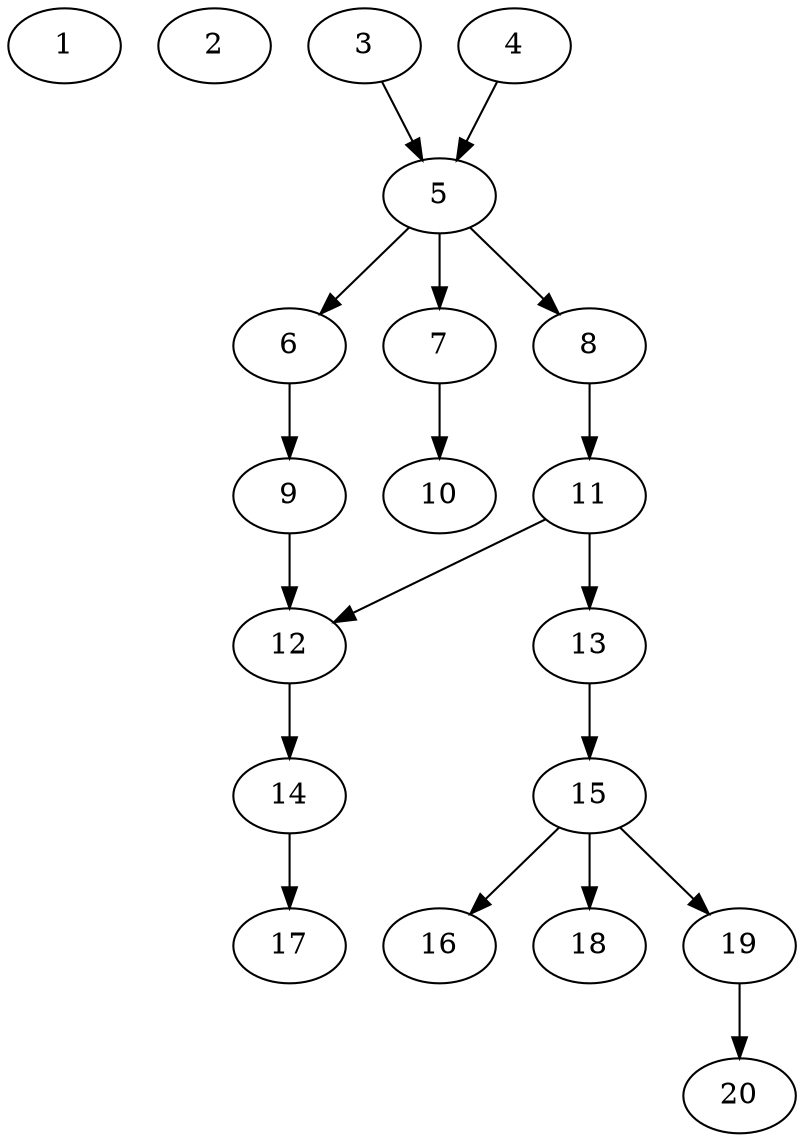 // DAG automatically generated by daggen at Sat Jul 27 15:34:46 2019
// ./daggen --dot -n 20 --ccr 0.4 --fat 0.4 --regular 0.5 --density 0.4 --mindata 5242880 --maxdata 52428800 
digraph G {
  1 [size="26309120", alpha="0.14", expect_size="10523648"] 
  2 [size="80965120", alpha="0.00", expect_size="32386048"] 
  3 [size="95119360", alpha="0.03", expect_size="38047744"] 
  3 -> 5 [size ="38047744"]
  4 [size="116367360", alpha="0.01", expect_size="46546944"] 
  4 -> 5 [size ="46546944"]
  5 [size="71193600", alpha="0.07", expect_size="28477440"] 
  5 -> 6 [size ="28477440"]
  5 -> 7 [size ="28477440"]
  5 -> 8 [size ="28477440"]
  6 [size="81021440", alpha="0.16", expect_size="32408576"] 
  6 -> 9 [size ="32408576"]
  7 [size="101201920", alpha="0.06", expect_size="40480768"] 
  7 -> 10 [size ="40480768"]
  8 [size="39964160", alpha="0.06", expect_size="15985664"] 
  8 -> 11 [size ="15985664"]
  9 [size="40317440", alpha="0.00", expect_size="16126976"] 
  9 -> 12 [size ="16126976"]
  10 [size="68088320", alpha="0.20", expect_size="27235328"] 
  11 [size="15275520", alpha="0.18", expect_size="6110208"] 
  11 -> 12 [size ="6110208"]
  11 -> 13 [size ="6110208"]
  12 [size="96440320", alpha="0.11", expect_size="38576128"] 
  12 -> 14 [size ="38576128"]
  13 [size="97305600", alpha="0.15", expect_size="38922240"] 
  13 -> 15 [size ="38922240"]
  14 [size="117900800", alpha="0.08", expect_size="47160320"] 
  14 -> 17 [size ="47160320"]
  15 [size="120931840", alpha="0.17", expect_size="48372736"] 
  15 -> 16 [size ="48372736"]
  15 -> 18 [size ="48372736"]
  15 -> 19 [size ="48372736"]
  16 [size="44700160", alpha="0.20", expect_size="17880064"] 
  17 [size="21178880", alpha="0.16", expect_size="8471552"] 
  18 [size="56581120", alpha="0.11", expect_size="22632448"] 
  19 [size="91755520", alpha="0.17", expect_size="36702208"] 
  19 -> 20 [size ="36702208"]
  20 [size="92144640", alpha="0.11", expect_size="36857856"] 
}
